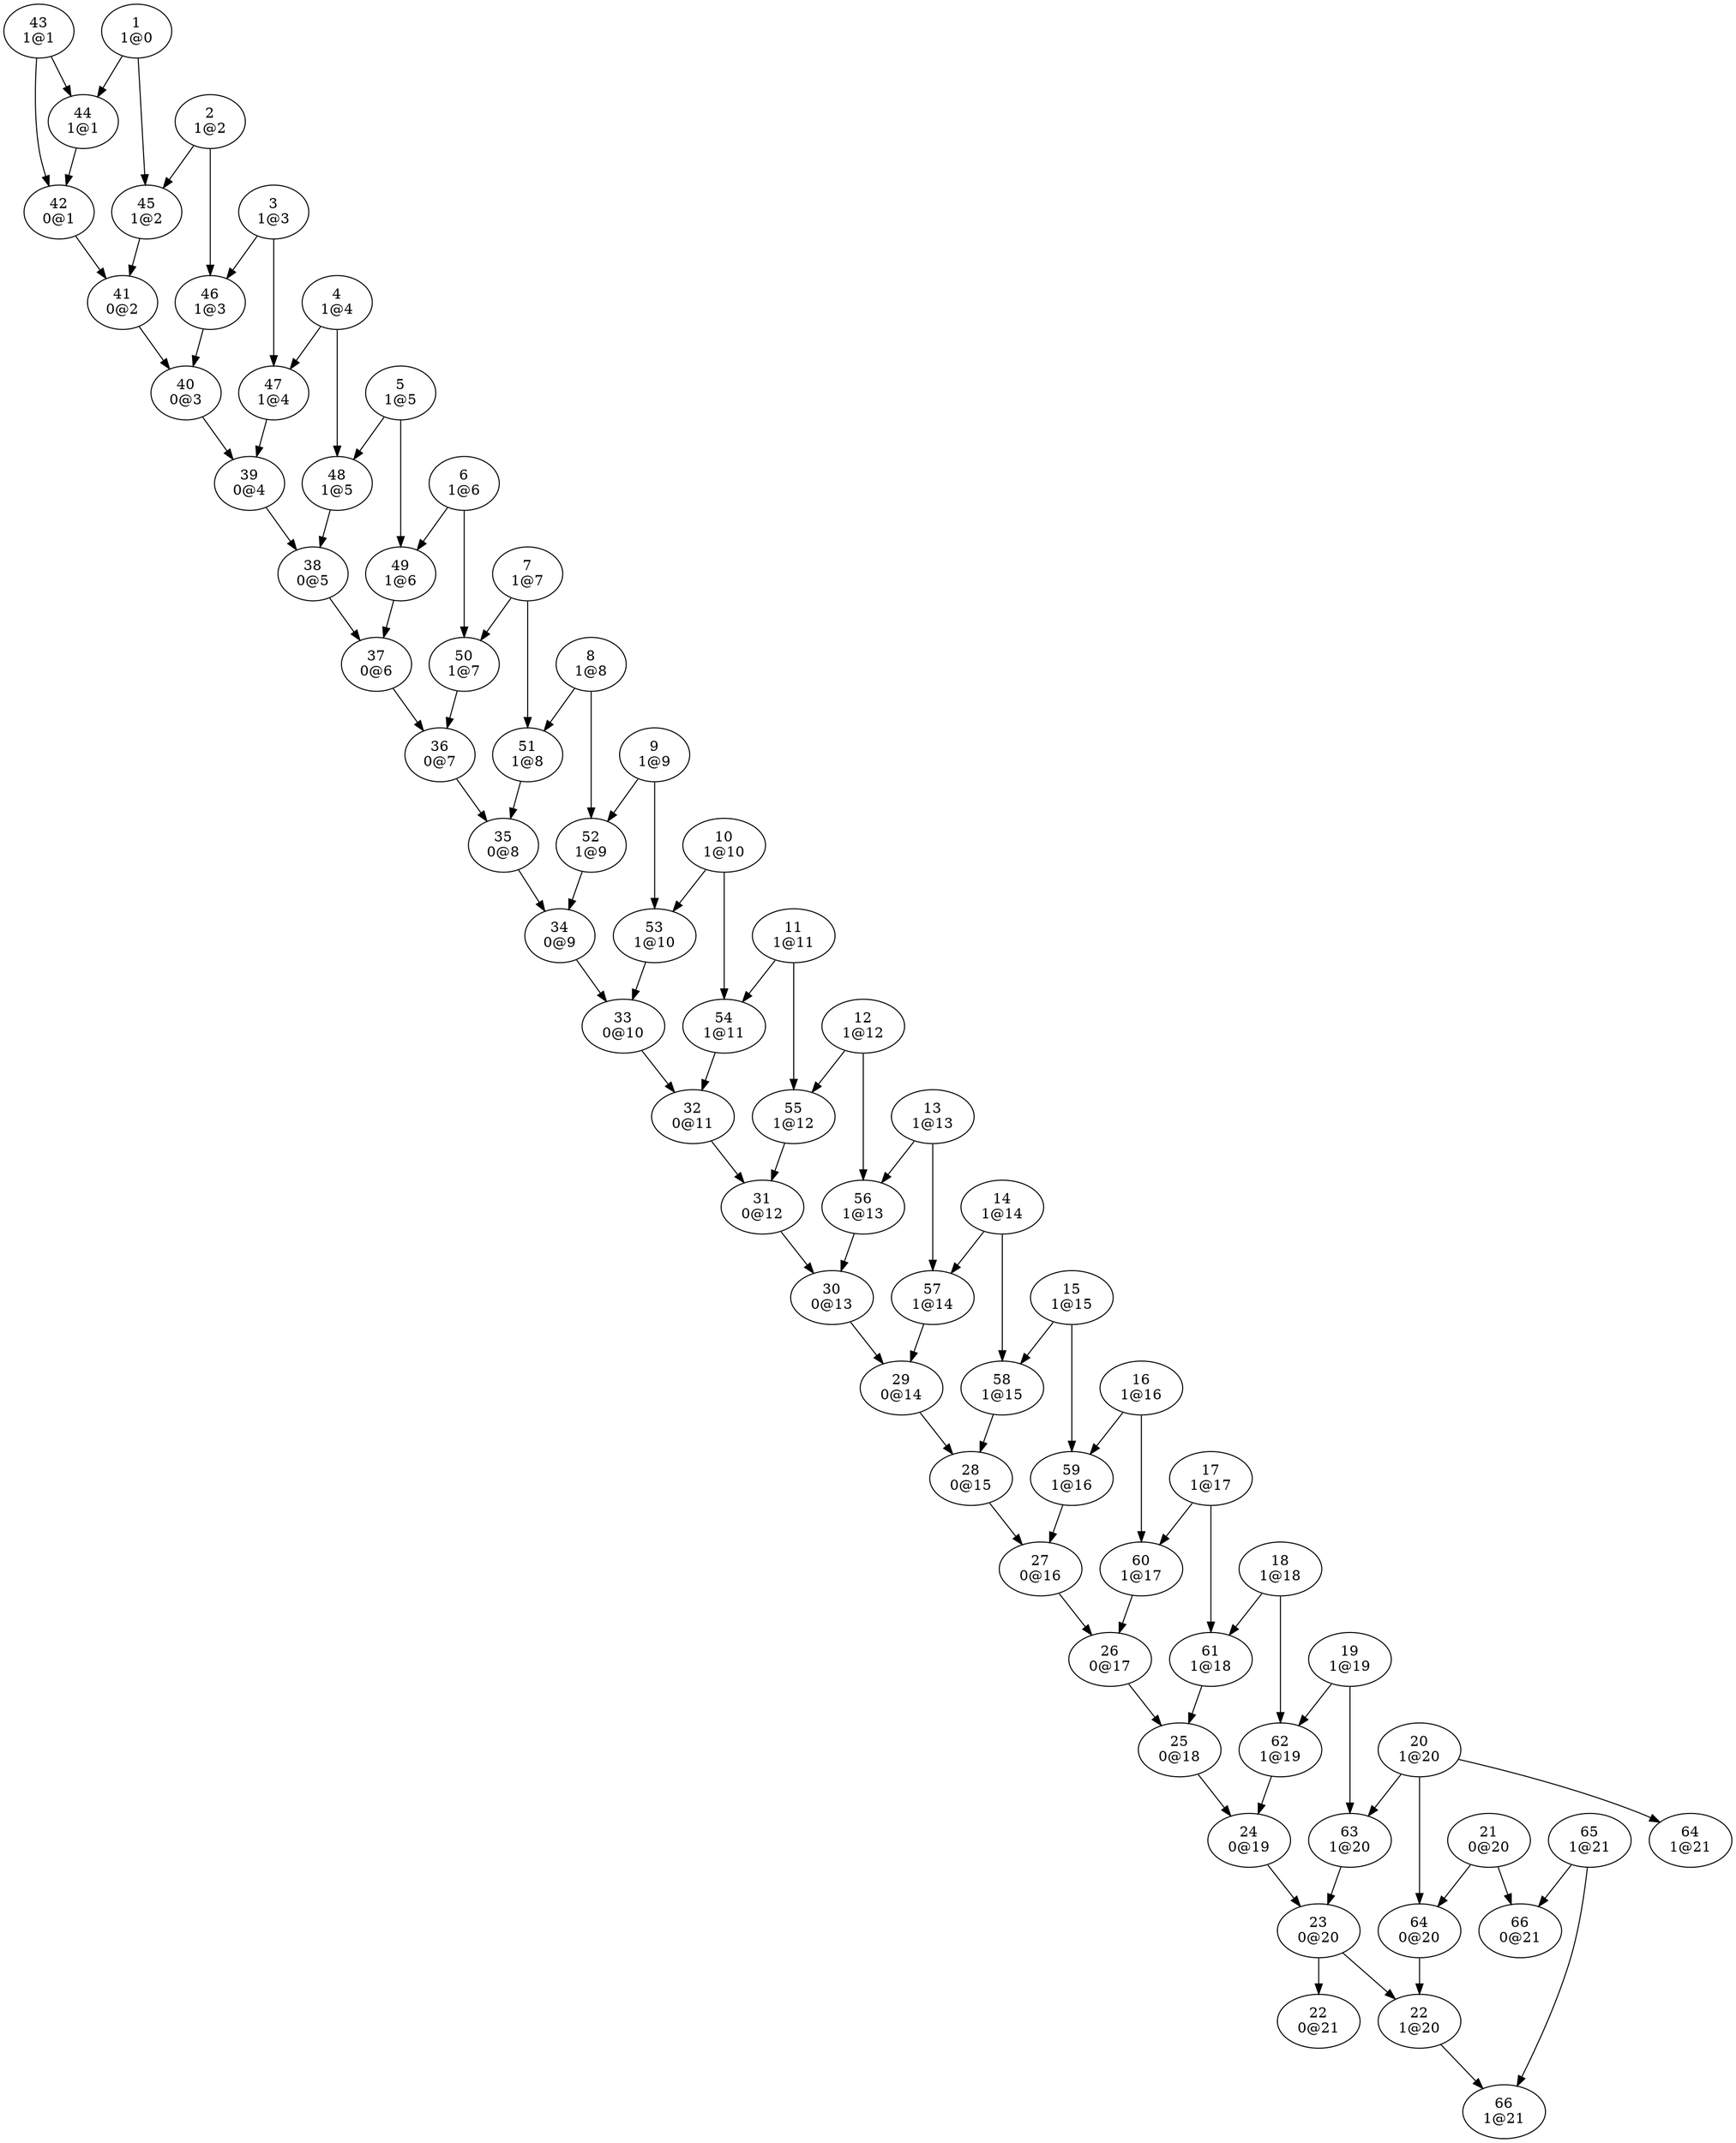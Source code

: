 digraph {
"1
1@0"->"44
1@1";
"1
1@0"->"45
1@2";
"2
1@2"->"45
1@2";
"2
1@2"->"46
1@3";
"3
1@3"->"46
1@3";
"3
1@3"->"47
1@4";
"4
1@4"->"47
1@4";
"4
1@4"->"48
1@5";
"5
1@5"->"48
1@5";
"5
1@5"->"49
1@6";
"6
1@6"->"49
1@6";
"6
1@6"->"50
1@7";
"7
1@7"->"50
1@7";
"7
1@7"->"51
1@8";
"8
1@8"->"51
1@8";
"8
1@8"->"52
1@9";
"9
1@9"->"52
1@9";
"9
1@9"->"53
1@10";
"10
1@10"->"53
1@10";
"10
1@10"->"54
1@11";
"11
1@11"->"54
1@11";
"11
1@11"->"55
1@12";
"12
1@12"->"55
1@12";
"12
1@12"->"56
1@13";
"13
1@13"->"56
1@13";
"13
1@13"->"57
1@14";
"14
1@14"->"57
1@14";
"14
1@14"->"58
1@15";
"15
1@15"->"58
1@15";
"15
1@15"->"59
1@16";
"16
1@16"->"59
1@16";
"16
1@16"->"60
1@17";
"17
1@17"->"60
1@17";
"17
1@17"->"61
1@18";
"18
1@18"->"61
1@18";
"18
1@18"->"62
1@19";
"19
1@19"->"62
1@19";
"19
1@19"->"63
1@20";
"20
1@20"->"63
1@20";
"20
1@20"->"64
0@20";
"20
1@20"->"64
1@21";
"21
0@20"->"64
0@20";
"21
0@20"->"66
0@21";
"22
1@20"->"66
1@21";
"23
0@20"->"22
0@21";
"23
0@20"->"22
1@20";
"24
0@19"->"23
0@20";
"25
0@18"->"24
0@19";
"26
0@17"->"25
0@18";
"27
0@16"->"26
0@17";
"28
0@15"->"27
0@16";
"29
0@14"->"28
0@15";
"30
0@13"->"29
0@14";
"31
0@12"->"30
0@13";
"32
0@11"->"31
0@12";
"33
0@10"->"32
0@11";
"34
0@9"->"33
0@10";
"35
0@8"->"34
0@9";
"36
0@7"->"35
0@8";
"37
0@6"->"36
0@7";
"38
0@5"->"37
0@6";
"39
0@4"->"38
0@5";
"40
0@3"->"39
0@4";
"41
0@2"->"40
0@3";
"42
0@1"->"41
0@2";
"43
1@1"->"42
0@1";
"43
1@1"->"44
1@1";
"44
1@1"->"42
0@1";
"45
1@2"->"41
0@2";
"46
1@3"->"40
0@3";
"47
1@4"->"39
0@4";
"48
1@5"->"38
0@5";
"49
1@6"->"37
0@6";
"50
1@7"->"36
0@7";
"51
1@8"->"35
0@8";
"52
1@9"->"34
0@9";
"53
1@10"->"33
0@10";
"54
1@11"->"32
0@11";
"55
1@12"->"31
0@12";
"56
1@13"->"30
0@13";
"57
1@14"->"29
0@14";
"58
1@15"->"28
0@15";
"59
1@16"->"27
0@16";
"60
1@17"->"26
0@17";
"61
1@18"->"25
0@18";
"62
1@19"->"24
0@19";
"63
1@20"->"23
0@20";
"64
0@20"->"22
1@20";
"65
1@21"->"66
0@21";
"65
1@21"->"66
1@21";
"66
0@21";
"66
1@21";
}